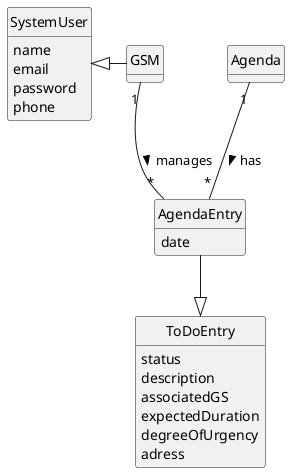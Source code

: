 @startuml
skinparam monochrome true
skinparam packageStyle rectangle
skinparam shadowing false



skinparam classAttributeIconSize 0

hide circle
hide methods


class SystemUser {
    name
    email
    password
    phone

}
class GSM {

}


class Agenda {
}

class AgendaEntry {
    date

}

class ToDoEntry {
        status
        description
        associatedGS
        expectedDuration
        degreeOfUrgency
        adress
}
Agenda "1" -- "*" AgendaEntry : has >
SystemUser <|- GSM
GSM "1" -- "*" AgendaEntry: manages >
AgendaEntry --|> ToDoEntry
@enduml